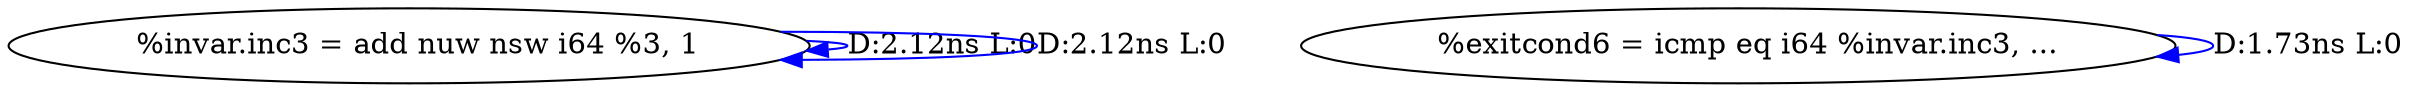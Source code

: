 digraph {
Node0x281d9d0[label="  %invar.inc3 = add nuw nsw i64 %3, 1"];
Node0x281d9d0 -> Node0x281d9d0[label="D:2.12ns L:0",color=blue];
Node0x281d9d0 -> Node0x281d9d0[label="D:2.12ns L:0",color=blue];
Node0x281dab0[label="  %exitcond6 = icmp eq i64 %invar.inc3, ..."];
Node0x281dab0 -> Node0x281dab0[label="D:1.73ns L:0",color=blue];
}
